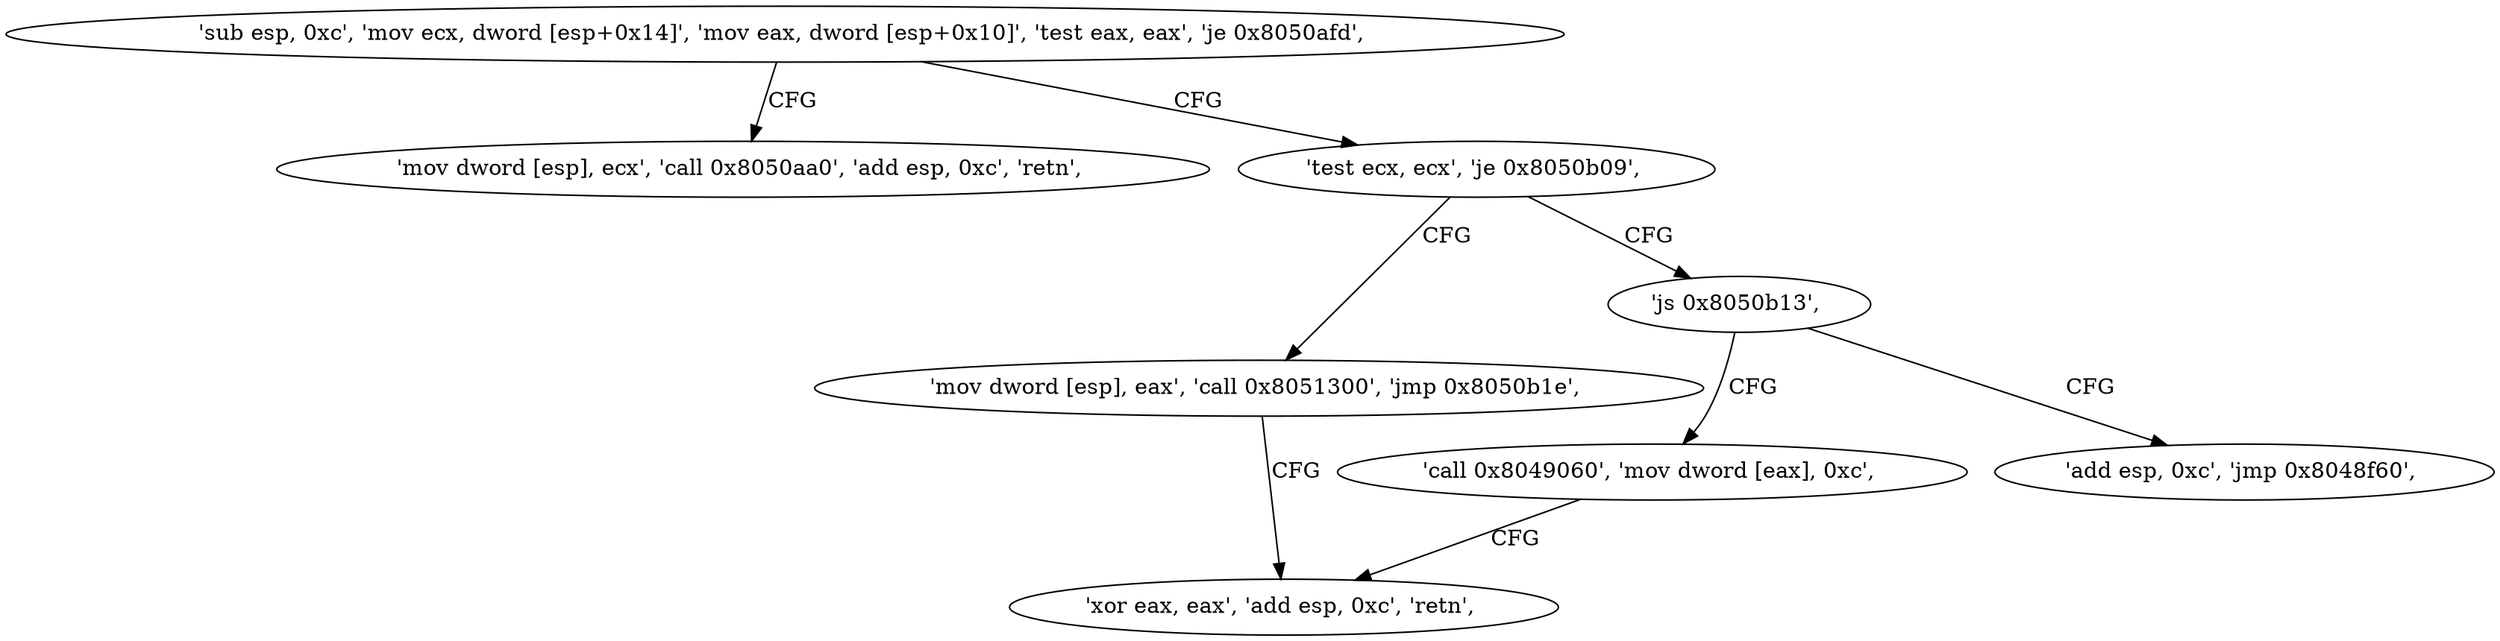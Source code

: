digraph "func" {
"134548192" [label = "'sub esp, 0xc', 'mov ecx, dword [esp+0x14]', 'mov eax, dword [esp+0x10]', 'test eax, eax', 'je 0x8050afd', " ]
"134548221" [label = "'mov dword [esp], ecx', 'call 0x8050aa0', 'add esp, 0xc', 'retn', " ]
"134548207" [label = "'test ecx, ecx', 'je 0x8050b09', " ]
"134548233" [label = "'mov dword [esp], eax', 'call 0x8051300', 'jmp 0x8050b1e', " ]
"134548211" [label = "'js 0x8050b13', " ]
"134548254" [label = "'xor eax, eax', 'add esp, 0xc', 'retn', " ]
"134548243" [label = "'call 0x8049060', 'mov dword [eax], 0xc', " ]
"134548213" [label = "'add esp, 0xc', 'jmp 0x8048f60', " ]
"134548192" -> "134548221" [ label = "CFG" ]
"134548192" -> "134548207" [ label = "CFG" ]
"134548207" -> "134548233" [ label = "CFG" ]
"134548207" -> "134548211" [ label = "CFG" ]
"134548233" -> "134548254" [ label = "CFG" ]
"134548211" -> "134548243" [ label = "CFG" ]
"134548211" -> "134548213" [ label = "CFG" ]
"134548243" -> "134548254" [ label = "CFG" ]
}
